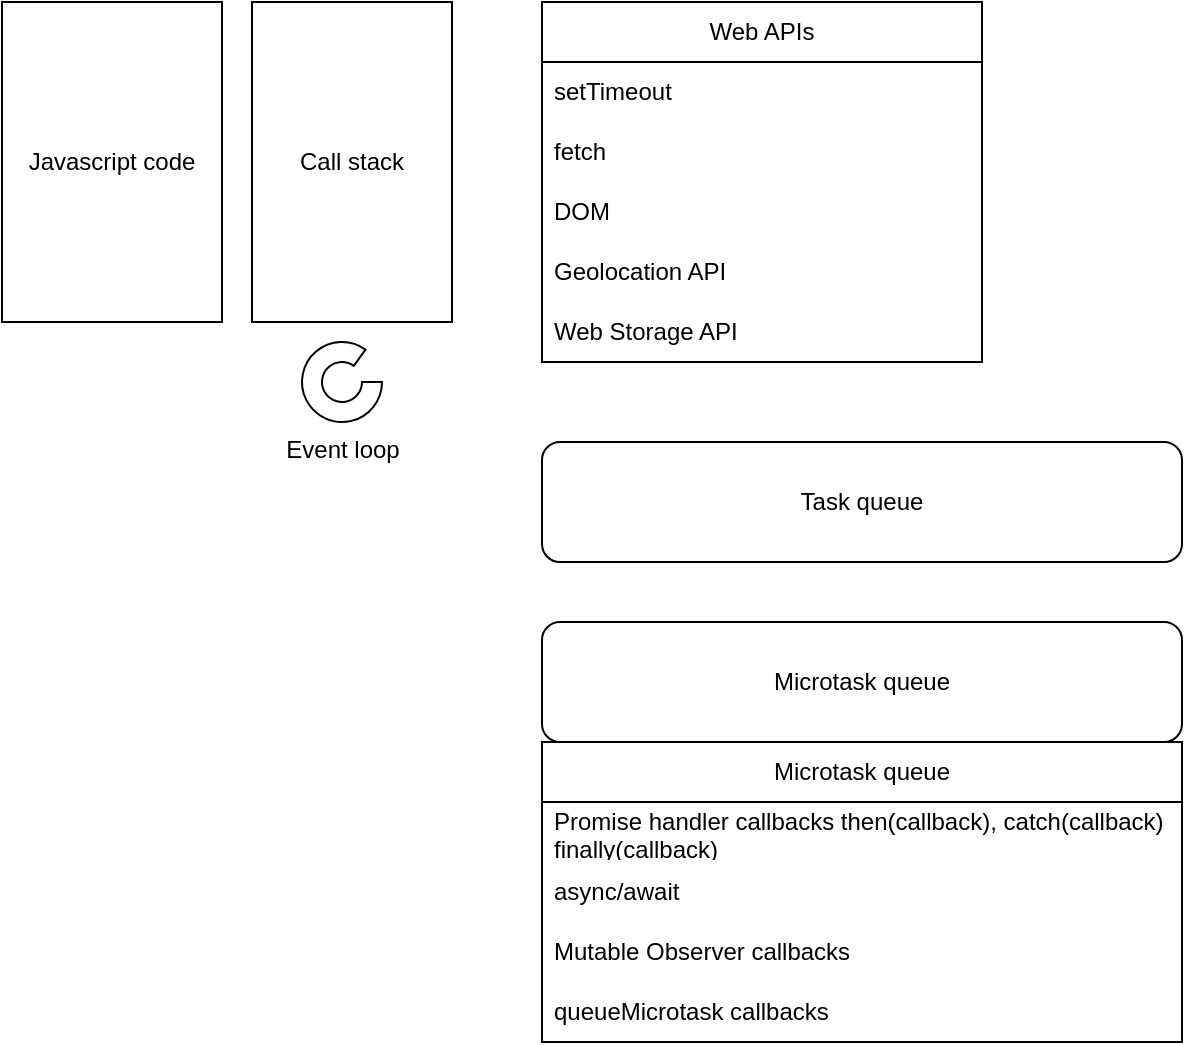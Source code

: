 <mxfile version="24.7.7">
  <diagram name="Page-1" id="9LbWuGLXEZSPKxkTx8Gk">
    <mxGraphModel dx="1026" dy="684" grid="1" gridSize="10" guides="1" tooltips="1" connect="1" arrows="1" fold="1" page="1" pageScale="1" pageWidth="850" pageHeight="1100" math="0" shadow="0">
      <root>
        <mxCell id="0" />
        <mxCell id="1" parent="0" />
        <mxCell id="jI7QuOLb8K_Mu05Daxr6-5" value="Call stack" style="whiteSpace=wrap;html=1;fillColor=default;" vertex="1" parent="1">
          <mxGeometry x="325" y="160" width="100" height="160" as="geometry" />
        </mxCell>
        <mxCell id="jI7QuOLb8K_Mu05Daxr6-6" value="Event loop" style="verticalLabelPosition=bottom;verticalAlign=top;html=1;shape=mxgraph.basic.partConcEllipse;startAngle=0.25;endAngle=0.1;arcWidth=0.5;" vertex="1" parent="1">
          <mxGeometry x="350" y="330" width="40" height="40" as="geometry" />
        </mxCell>
        <mxCell id="jI7QuOLb8K_Mu05Daxr6-8" value="Web APIs" style="swimlane;fontStyle=0;childLayout=stackLayout;horizontal=1;startSize=30;horizontalStack=0;resizeParent=1;resizeParentMax=0;resizeLast=0;collapsible=1;marginBottom=0;whiteSpace=wrap;html=1;" vertex="1" parent="1">
          <mxGeometry x="470" y="160" width="220" height="180" as="geometry" />
        </mxCell>
        <mxCell id="jI7QuOLb8K_Mu05Daxr6-9" value="setTimeout" style="text;strokeColor=none;fillColor=none;align=left;verticalAlign=middle;spacingLeft=4;spacingRight=4;overflow=hidden;points=[[0,0.5],[1,0.5]];portConstraint=eastwest;rotatable=0;whiteSpace=wrap;html=1;" vertex="1" parent="jI7QuOLb8K_Mu05Daxr6-8">
          <mxGeometry y="30" width="220" height="30" as="geometry" />
        </mxCell>
        <mxCell id="jI7QuOLb8K_Mu05Daxr6-10" value="fetch" style="text;strokeColor=none;fillColor=none;align=left;verticalAlign=middle;spacingLeft=4;spacingRight=4;overflow=hidden;points=[[0,0.5],[1,0.5]];portConstraint=eastwest;rotatable=0;whiteSpace=wrap;html=1;" vertex="1" parent="jI7QuOLb8K_Mu05Daxr6-8">
          <mxGeometry y="60" width="220" height="30" as="geometry" />
        </mxCell>
        <mxCell id="jI7QuOLb8K_Mu05Daxr6-11" value="DOM" style="text;strokeColor=none;fillColor=none;align=left;verticalAlign=middle;spacingLeft=4;spacingRight=4;overflow=hidden;points=[[0,0.5],[1,0.5]];portConstraint=eastwest;rotatable=0;whiteSpace=wrap;html=1;" vertex="1" parent="jI7QuOLb8K_Mu05Daxr6-8">
          <mxGeometry y="90" width="220" height="30" as="geometry" />
        </mxCell>
        <mxCell id="jI7QuOLb8K_Mu05Daxr6-18" value="Geolocation API" style="text;strokeColor=none;fillColor=none;align=left;verticalAlign=middle;spacingLeft=4;spacingRight=4;overflow=hidden;points=[[0,0.5],[1,0.5]];portConstraint=eastwest;rotatable=0;whiteSpace=wrap;html=1;" vertex="1" parent="jI7QuOLb8K_Mu05Daxr6-8">
          <mxGeometry y="120" width="220" height="30" as="geometry" />
        </mxCell>
        <mxCell id="jI7QuOLb8K_Mu05Daxr6-19" value="Web Storage API" style="text;strokeColor=none;fillColor=none;align=left;verticalAlign=middle;spacingLeft=4;spacingRight=4;overflow=hidden;points=[[0,0.5],[1,0.5]];portConstraint=eastwest;rotatable=0;whiteSpace=wrap;html=1;" vertex="1" parent="jI7QuOLb8K_Mu05Daxr6-8">
          <mxGeometry y="150" width="220" height="30" as="geometry" />
        </mxCell>
        <mxCell id="jI7QuOLb8K_Mu05Daxr6-12" value="Task queue" style="rounded=1;whiteSpace=wrap;html=1;" vertex="1" parent="1">
          <mxGeometry x="470" y="380" width="320" height="60" as="geometry" />
        </mxCell>
        <mxCell id="jI7QuOLb8K_Mu05Daxr6-13" value="Microtask queue" style="rounded=1;whiteSpace=wrap;html=1;" vertex="1" parent="1">
          <mxGeometry x="470" y="470" width="320" height="60" as="geometry" />
        </mxCell>
        <mxCell id="jI7QuOLb8K_Mu05Daxr6-14" value="Microtask queue" style="swimlane;fontStyle=0;childLayout=stackLayout;horizontal=1;startSize=30;horizontalStack=0;resizeParent=1;resizeParentMax=0;resizeLast=0;collapsible=1;marginBottom=0;whiteSpace=wrap;html=1;" vertex="1" parent="1">
          <mxGeometry x="470" y="530" width="320" height="150" as="geometry" />
        </mxCell>
        <mxCell id="jI7QuOLb8K_Mu05Daxr6-15" value="Promise handler callbacks then(callback), catch(callback) finally(callback)" style="text;strokeColor=none;fillColor=none;align=left;verticalAlign=middle;spacingLeft=4;spacingRight=4;overflow=hidden;points=[[0,0.5],[1,0.5]];portConstraint=eastwest;rotatable=0;whiteSpace=wrap;html=1;" vertex="1" parent="jI7QuOLb8K_Mu05Daxr6-14">
          <mxGeometry y="30" width="320" height="30" as="geometry" />
        </mxCell>
        <mxCell id="jI7QuOLb8K_Mu05Daxr6-16" value="async/await" style="text;strokeColor=none;fillColor=none;align=left;verticalAlign=middle;spacingLeft=4;spacingRight=4;overflow=hidden;points=[[0,0.5],[1,0.5]];portConstraint=eastwest;rotatable=0;whiteSpace=wrap;html=1;" vertex="1" parent="jI7QuOLb8K_Mu05Daxr6-14">
          <mxGeometry y="60" width="320" height="30" as="geometry" />
        </mxCell>
        <mxCell id="jI7QuOLb8K_Mu05Daxr6-17" value="Mutable Observer callbacks" style="text;strokeColor=none;fillColor=none;align=left;verticalAlign=middle;spacingLeft=4;spacingRight=4;overflow=hidden;points=[[0,0.5],[1,0.5]];portConstraint=eastwest;rotatable=0;whiteSpace=wrap;html=1;" vertex="1" parent="jI7QuOLb8K_Mu05Daxr6-14">
          <mxGeometry y="90" width="320" height="30" as="geometry" />
        </mxCell>
        <mxCell id="jI7QuOLb8K_Mu05Daxr6-20" value="queueMicrotask callbacks" style="text;strokeColor=none;fillColor=none;align=left;verticalAlign=middle;spacingLeft=4;spacingRight=4;overflow=hidden;points=[[0,0.5],[1,0.5]];portConstraint=eastwest;rotatable=0;whiteSpace=wrap;html=1;" vertex="1" parent="jI7QuOLb8K_Mu05Daxr6-14">
          <mxGeometry y="120" width="320" height="30" as="geometry" />
        </mxCell>
        <mxCell id="jI7QuOLb8K_Mu05Daxr6-21" value="Javascript code" style="whiteSpace=wrap;html=1;" vertex="1" parent="1">
          <mxGeometry x="200" y="160" width="110" height="160" as="geometry" />
        </mxCell>
      </root>
    </mxGraphModel>
  </diagram>
</mxfile>
